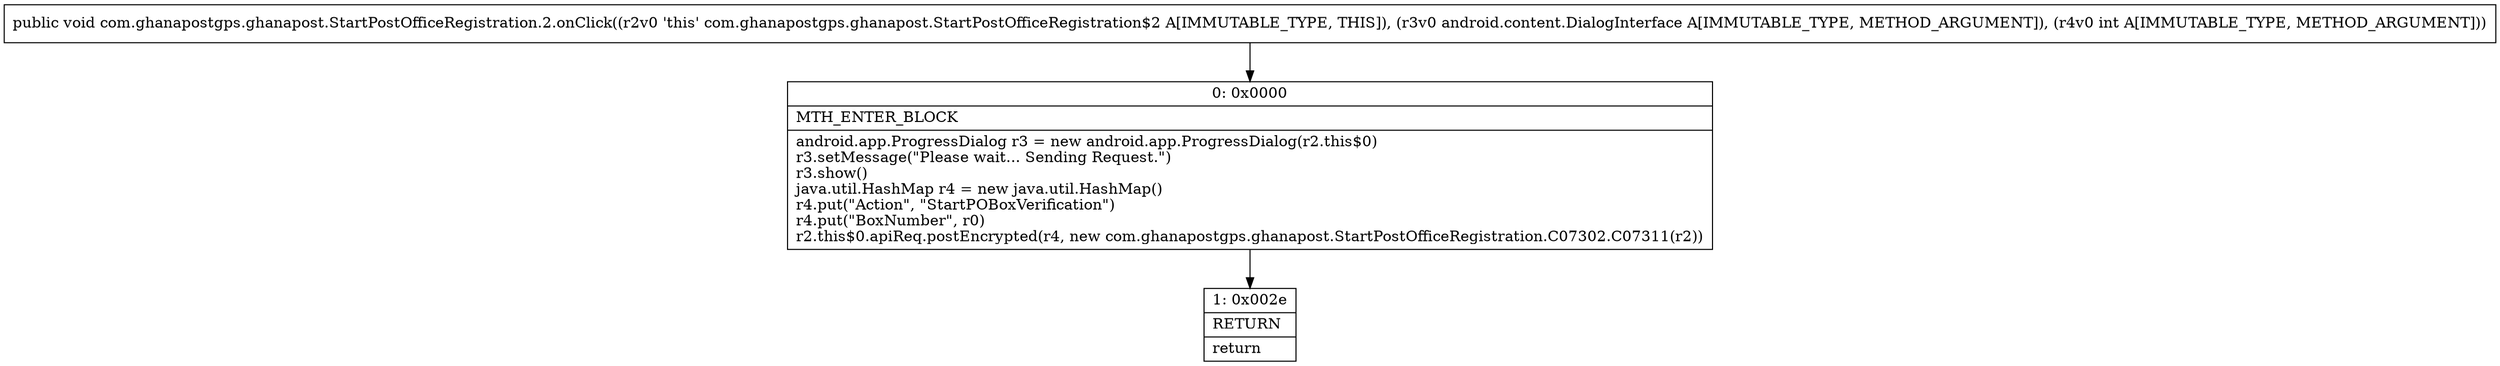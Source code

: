 digraph "CFG forcom.ghanapostgps.ghanapost.StartPostOfficeRegistration.2.onClick(Landroid\/content\/DialogInterface;I)V" {
Node_0 [shape=record,label="{0\:\ 0x0000|MTH_ENTER_BLOCK\l|android.app.ProgressDialog r3 = new android.app.ProgressDialog(r2.this$0)\lr3.setMessage(\"Please wait... Sending Request.\")\lr3.show()\ljava.util.HashMap r4 = new java.util.HashMap()\lr4.put(\"Action\", \"StartPOBoxVerification\")\lr4.put(\"BoxNumber\", r0)\lr2.this$0.apiReq.postEncrypted(r4, new com.ghanapostgps.ghanapost.StartPostOfficeRegistration.C07302.C07311(r2))\l}"];
Node_1 [shape=record,label="{1\:\ 0x002e|RETURN\l|return\l}"];
MethodNode[shape=record,label="{public void com.ghanapostgps.ghanapost.StartPostOfficeRegistration.2.onClick((r2v0 'this' com.ghanapostgps.ghanapost.StartPostOfficeRegistration$2 A[IMMUTABLE_TYPE, THIS]), (r3v0 android.content.DialogInterface A[IMMUTABLE_TYPE, METHOD_ARGUMENT]), (r4v0 int A[IMMUTABLE_TYPE, METHOD_ARGUMENT])) }"];
MethodNode -> Node_0;
Node_0 -> Node_1;
}

